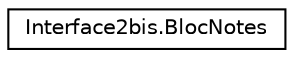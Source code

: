 digraph "Graphical Class Hierarchy"
{
  edge [fontname="Helvetica",fontsize="10",labelfontname="Helvetica",labelfontsize="10"];
  node [fontname="Helvetica",fontsize="10",shape=record];
  rankdir="LR";
  Node0 [label="Interface2bis.BlocNotes",height=0.2,width=0.4,color="black", fillcolor="white", style="filled",URL="$class_interface2bis_1_1_bloc_notes.html"];
}

